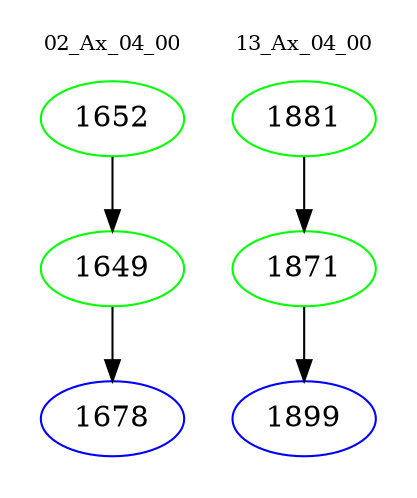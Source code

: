 digraph{
subgraph cluster_0 {
color = white
label = "02_Ax_04_00";
fontsize=10;
T0_1652 [label="1652", color="green"]
T0_1652 -> T0_1649 [color="black"]
T0_1649 [label="1649", color="green"]
T0_1649 -> T0_1678 [color="black"]
T0_1678 [label="1678", color="blue"]
}
subgraph cluster_1 {
color = white
label = "13_Ax_04_00";
fontsize=10;
T1_1881 [label="1881", color="green"]
T1_1881 -> T1_1871 [color="black"]
T1_1871 [label="1871", color="green"]
T1_1871 -> T1_1899 [color="black"]
T1_1899 [label="1899", color="blue"]
}
}
